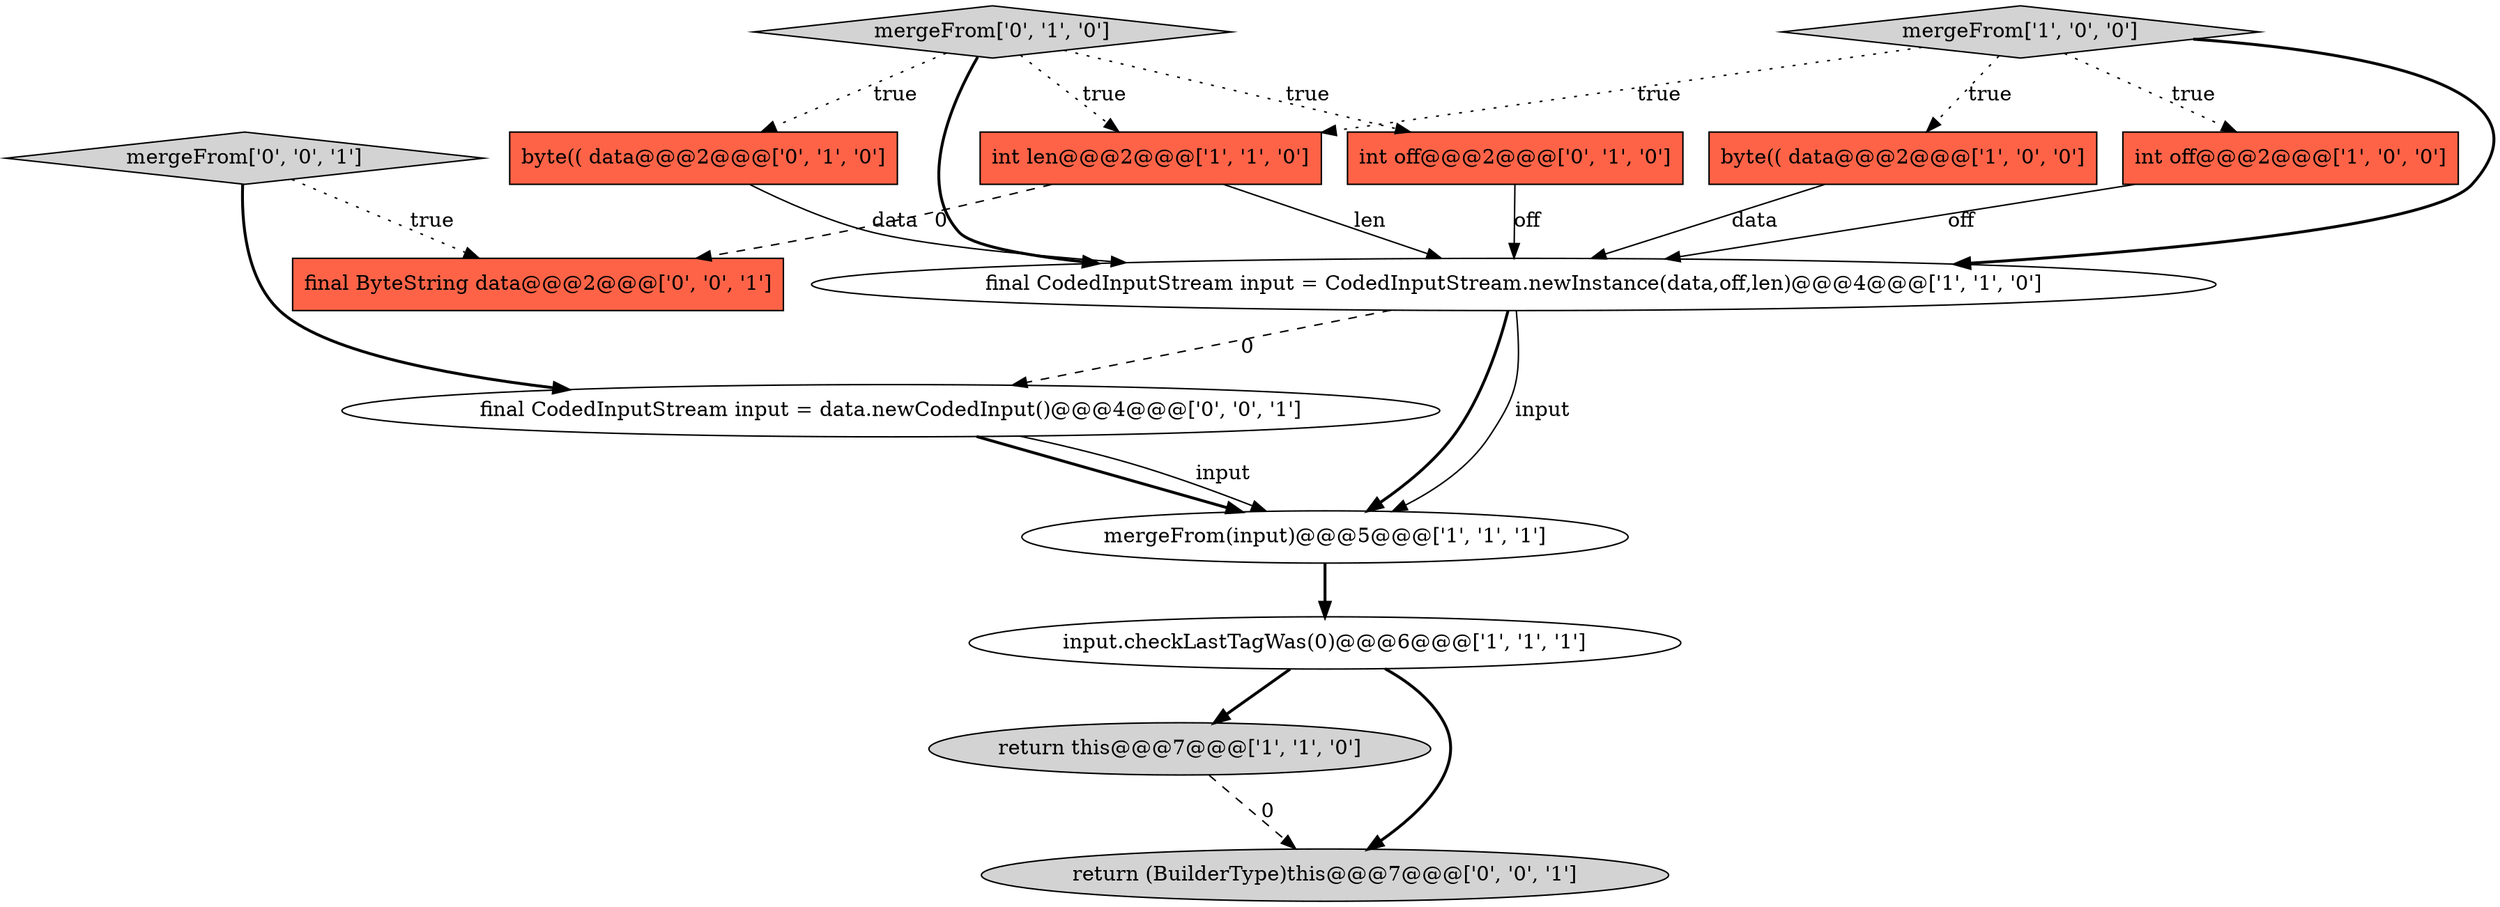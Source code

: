 digraph {
11 [style = filled, label = "final CodedInputStream input = data.newCodedInput()@@@4@@@['0', '0', '1']", fillcolor = white, shape = ellipse image = "AAA0AAABBB3BBB"];
0 [style = filled, label = "byte(( data@@@2@@@['1', '0', '0']", fillcolor = tomato, shape = box image = "AAA0AAABBB1BBB"];
4 [style = filled, label = "mergeFrom['1', '0', '0']", fillcolor = lightgray, shape = diamond image = "AAA0AAABBB1BBB"];
10 [style = filled, label = "mergeFrom['0', '1', '0']", fillcolor = lightgray, shape = diamond image = "AAA0AAABBB2BBB"];
5 [style = filled, label = "return this@@@7@@@['1', '1', '0']", fillcolor = lightgray, shape = ellipse image = "AAA0AAABBB1BBB"];
14 [style = filled, label = "return (BuilderType)this@@@7@@@['0', '0', '1']", fillcolor = lightgray, shape = ellipse image = "AAA0AAABBB3BBB"];
3 [style = filled, label = "input.checkLastTagWas(0)@@@6@@@['1', '1', '1']", fillcolor = white, shape = ellipse image = "AAA0AAABBB1BBB"];
7 [style = filled, label = "final CodedInputStream input = CodedInputStream.newInstance(data,off,len)@@@4@@@['1', '1', '0']", fillcolor = white, shape = ellipse image = "AAA0AAABBB1BBB"];
9 [style = filled, label = "int off@@@2@@@['0', '1', '0']", fillcolor = tomato, shape = box image = "AAA0AAABBB2BBB"];
12 [style = filled, label = "mergeFrom['0', '0', '1']", fillcolor = lightgray, shape = diamond image = "AAA0AAABBB3BBB"];
2 [style = filled, label = "int len@@@2@@@['1', '1', '0']", fillcolor = tomato, shape = box image = "AAA0AAABBB1BBB"];
6 [style = filled, label = "mergeFrom(input)@@@5@@@['1', '1', '1']", fillcolor = white, shape = ellipse image = "AAA0AAABBB1BBB"];
13 [style = filled, label = "final ByteString data@@@2@@@['0', '0', '1']", fillcolor = tomato, shape = box image = "AAA0AAABBB3BBB"];
1 [style = filled, label = "int off@@@2@@@['1', '0', '0']", fillcolor = tomato, shape = box image = "AAA0AAABBB1BBB"];
8 [style = filled, label = "byte(( data@@@2@@@['0', '1', '0']", fillcolor = tomato, shape = box image = "AAA0AAABBB2BBB"];
10->2 [style = dotted, label="true"];
1->7 [style = solid, label="off"];
3->14 [style = bold, label=""];
4->7 [style = bold, label=""];
5->14 [style = dashed, label="0"];
7->6 [style = bold, label=""];
12->13 [style = dotted, label="true"];
7->6 [style = solid, label="input"];
7->11 [style = dashed, label="0"];
8->7 [style = solid, label="data"];
9->7 [style = solid, label="off"];
11->6 [style = bold, label=""];
4->1 [style = dotted, label="true"];
4->0 [style = dotted, label="true"];
3->5 [style = bold, label=""];
10->7 [style = bold, label=""];
10->8 [style = dotted, label="true"];
6->3 [style = bold, label=""];
11->6 [style = solid, label="input"];
12->11 [style = bold, label=""];
0->7 [style = solid, label="data"];
10->9 [style = dotted, label="true"];
2->7 [style = solid, label="len"];
2->13 [style = dashed, label="0"];
4->2 [style = dotted, label="true"];
}
